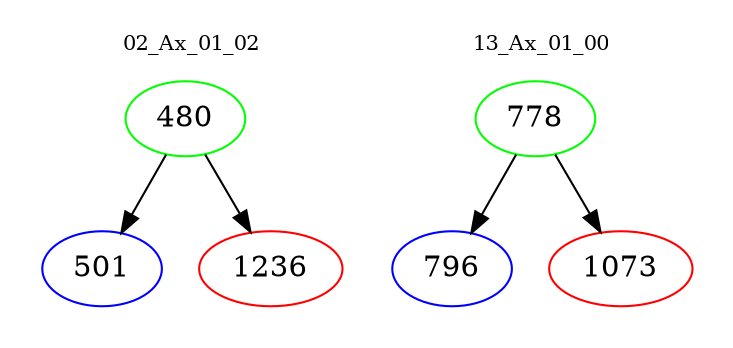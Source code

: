 digraph{
subgraph cluster_0 {
color = white
label = "02_Ax_01_02";
fontsize=10;
T0_480 [label="480", color="green"]
T0_480 -> T0_501 [color="black"]
T0_501 [label="501", color="blue"]
T0_480 -> T0_1236 [color="black"]
T0_1236 [label="1236", color="red"]
}
subgraph cluster_1 {
color = white
label = "13_Ax_01_00";
fontsize=10;
T1_778 [label="778", color="green"]
T1_778 -> T1_796 [color="black"]
T1_796 [label="796", color="blue"]
T1_778 -> T1_1073 [color="black"]
T1_1073 [label="1073", color="red"]
}
}
